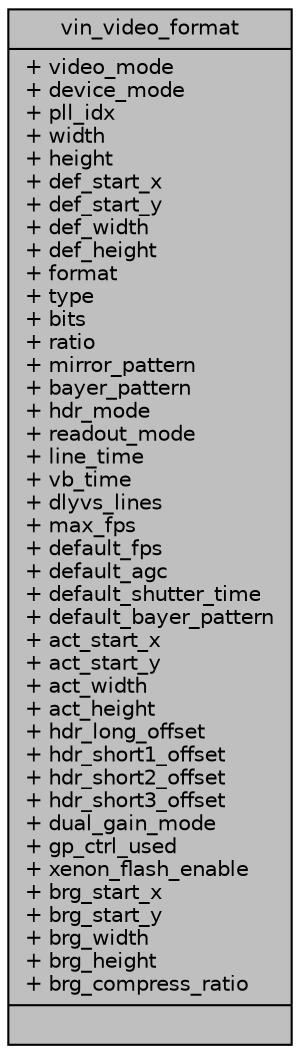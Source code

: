digraph "vin_video_format"
{
 // INTERACTIVE_SVG=YES
 // LATEX_PDF_SIZE
  bgcolor="transparent";
  edge [fontname="Helvetica",fontsize="10",labelfontname="Helvetica",labelfontsize="10"];
  node [fontname="Helvetica",fontsize="10",shape=record];
  Node1 [label="{vin_video_format\n|+ video_mode\l+ device_mode\l+ pll_idx\l+ width\l+ height\l+ def_start_x\l+ def_start_y\l+ def_width\l+ def_height\l+ format\l+ type\l+ bits\l+ ratio\l+ mirror_pattern\l+ bayer_pattern\l+ hdr_mode\l+ readout_mode\l+ line_time\l+ vb_time\l+ dlyvs_lines\l+ max_fps\l+ default_fps\l+ default_agc\l+ default_shutter_time\l+ default_bayer_pattern\l+ act_start_x\l+ act_start_y\l+ act_width\l+ act_height\l+ hdr_long_offset\l+ hdr_short1_offset\l+ hdr_short2_offset\l+ hdr_short3_offset\l+ dual_gain_mode\l+ gp_ctrl_used\l+ xenon_flash_enable\l+ brg_start_x\l+ brg_start_y\l+ brg_width\l+ brg_height\l+ brg_compress_ratio\l|}",height=0.2,width=0.4,color="black", fillcolor="grey75", style="filled", fontcolor="black",tooltip=" "];
}
